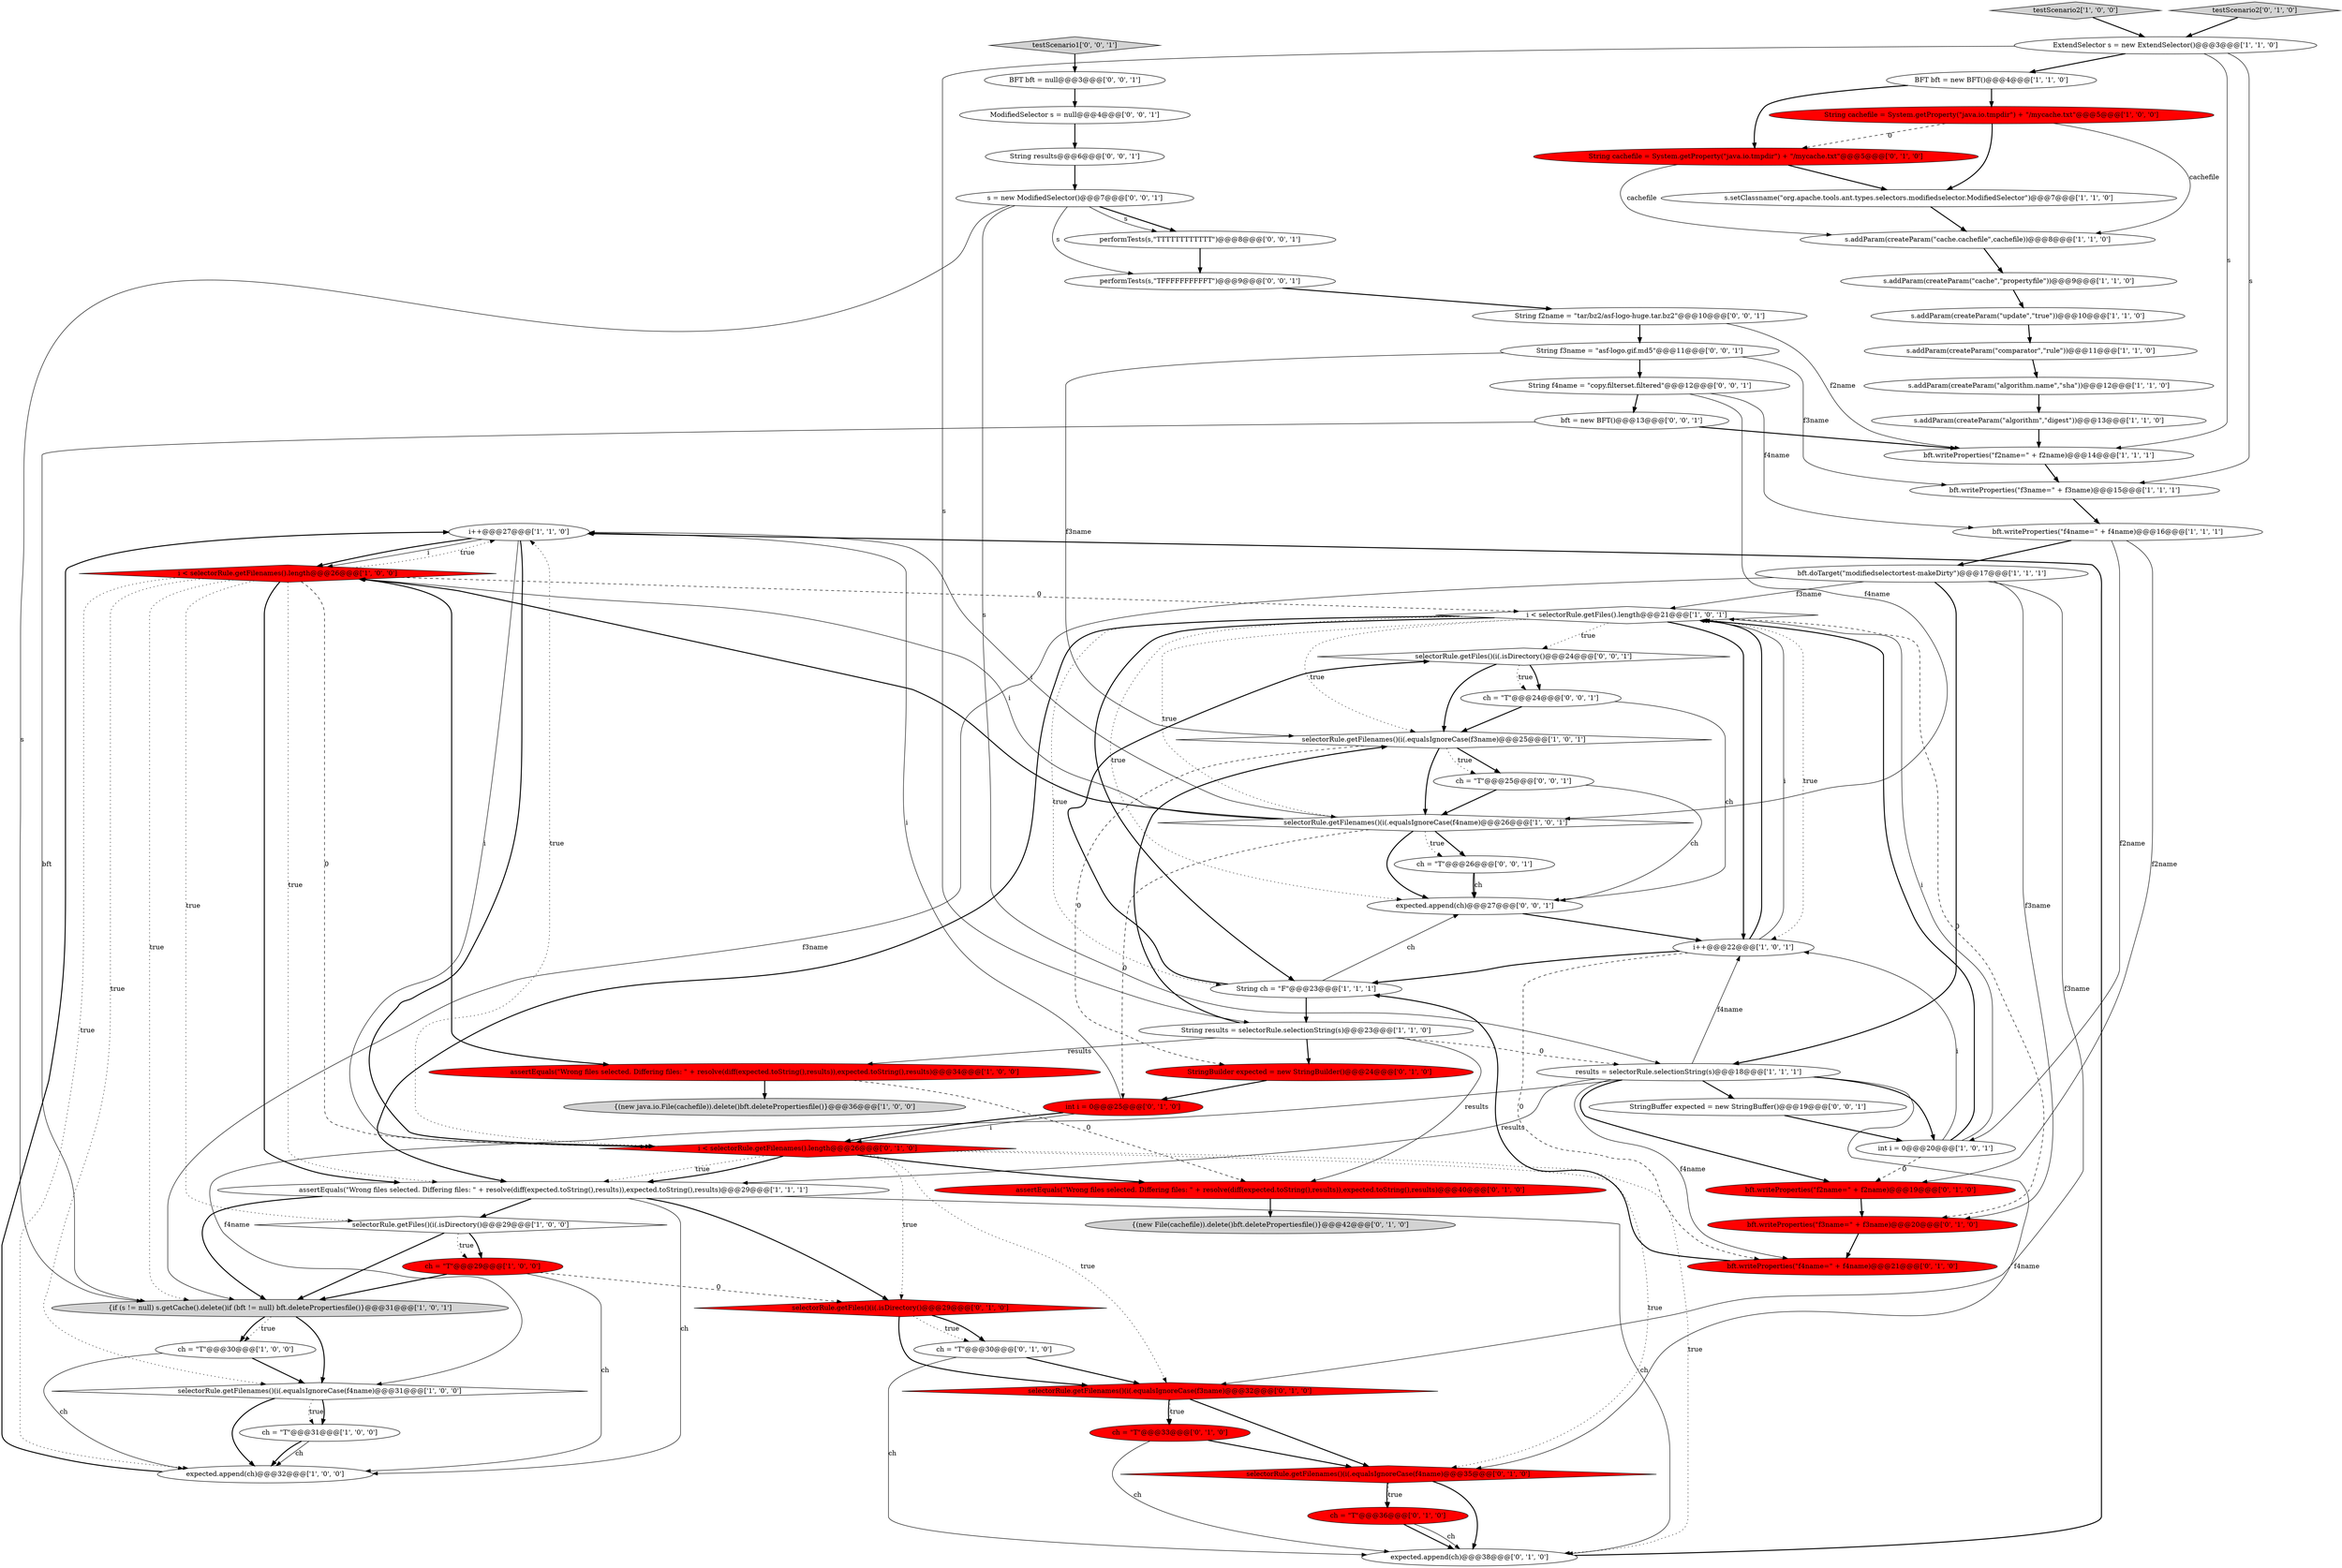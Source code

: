 digraph {
22 [style = filled, label = "i++@@@27@@@['1', '1', '0']", fillcolor = white, shape = ellipse image = "AAA0AAABBB1BBB"];
53 [style = filled, label = "ModifiedSelector s = null@@@4@@@['0', '0', '1']", fillcolor = white, shape = ellipse image = "AAA0AAABBB3BBB"];
25 [style = filled, label = "ch = \"T\"@@@31@@@['1', '0', '0']", fillcolor = white, shape = ellipse image = "AAA0AAABBB1BBB"];
7 [style = filled, label = "selectorRule.getFilenames()(i(.equalsIgnoreCase(f4name)@@@31@@@['1', '0', '0']", fillcolor = white, shape = diamond image = "AAA0AAABBB1BBB"];
47 [style = filled, label = "ch = \"T\"@@@30@@@['0', '1', '0']", fillcolor = white, shape = ellipse image = "AAA0AAABBB2BBB"];
38 [style = filled, label = "int i = 0@@@25@@@['0', '1', '0']", fillcolor = red, shape = ellipse image = "AAA1AAABBB2BBB"];
0 [style = filled, label = "i < selectorRule.getFiles().length@@@21@@@['1', '0', '1']", fillcolor = white, shape = diamond image = "AAA0AAABBB1BBB"];
43 [style = filled, label = "ch = \"T\"@@@33@@@['0', '1', '0']", fillcolor = red, shape = ellipse image = "AAA1AAABBB2BBB"];
1 [style = filled, label = "bft.doTarget(\"modifiedselectortest-makeDirty\")@@@17@@@['1', '1', '1']", fillcolor = white, shape = ellipse image = "AAA0AAABBB1BBB"];
3 [style = filled, label = "BFT bft = new BFT()@@@4@@@['1', '1', '0']", fillcolor = white, shape = ellipse image = "AAA0AAABBB1BBB"];
60 [style = filled, label = "s = new ModifiedSelector()@@@7@@@['0', '0', '1']", fillcolor = white, shape = ellipse image = "AAA0AAABBB3BBB"];
6 [style = filled, label = "i < selectorRule.getFilenames().length@@@26@@@['1', '0', '0']", fillcolor = red, shape = diamond image = "AAA1AAABBB1BBB"];
19 [style = filled, label = "int i = 0@@@20@@@['1', '0', '1']", fillcolor = white, shape = ellipse image = "AAA0AAABBB1BBB"];
13 [style = filled, label = "assertEquals(\"Wrong files selected. Differing files: \" + resolve(diff(expected.toString(),results)),expected.toString(),results)@@@29@@@['1', '1', '1']", fillcolor = white, shape = ellipse image = "AAA0AAABBB1BBB"];
27 [style = filled, label = "s.addParam(createParam(\"update\",\"true\"))@@@10@@@['1', '1', '0']", fillcolor = white, shape = ellipse image = "AAA0AAABBB1BBB"];
33 [style = filled, label = "ch = \"T\"@@@29@@@['1', '0', '0']", fillcolor = red, shape = ellipse image = "AAA1AAABBB1BBB"];
54 [style = filled, label = "bft = new BFT()@@@13@@@['0', '0', '1']", fillcolor = white, shape = ellipse image = "AAA0AAABBB3BBB"];
55 [style = filled, label = "performTests(s,\"TTTTTTTTTTTT\")@@@8@@@['0', '0', '1']", fillcolor = white, shape = ellipse image = "AAA0AAABBB3BBB"];
63 [style = filled, label = "String results@@@6@@@['0', '0', '1']", fillcolor = white, shape = ellipse image = "AAA0AAABBB3BBB"];
46 [style = filled, label = "selectorRule.getFiles()(i(.isDirectory()@@@29@@@['0', '1', '0']", fillcolor = red, shape = diamond image = "AAA1AAABBB2BBB"];
51 [style = filled, label = "expected.append(ch)@@@38@@@['0', '1', '0']", fillcolor = white, shape = ellipse image = "AAA0AAABBB2BBB"];
66 [style = filled, label = "selectorRule.getFiles()(i(.isDirectory()@@@24@@@['0', '0', '1']", fillcolor = white, shape = diamond image = "AAA0AAABBB3BBB"];
20 [style = filled, label = "expected.append(ch)@@@32@@@['1', '0', '0']", fillcolor = white, shape = ellipse image = "AAA0AAABBB1BBB"];
17 [style = filled, label = "s.addParam(createParam(\"algorithm\",\"digest\"))@@@13@@@['1', '1', '0']", fillcolor = white, shape = ellipse image = "AAA0AAABBB1BBB"];
23 [style = filled, label = "selectorRule.getFilenames()(i(.equalsIgnoreCase(f4name)@@@26@@@['1', '0', '1']", fillcolor = white, shape = diamond image = "AAA0AAABBB1BBB"];
41 [style = filled, label = "bft.writeProperties(\"f4name=\" + f4name)@@@21@@@['0', '1', '0']", fillcolor = red, shape = ellipse image = "AAA1AAABBB2BBB"];
59 [style = filled, label = "StringBuffer expected = new StringBuffer()@@@19@@@['0', '0', '1']", fillcolor = white, shape = ellipse image = "AAA0AAABBB3BBB"];
57 [style = filled, label = "ch = \"T\"@@@26@@@['0', '0', '1']", fillcolor = white, shape = ellipse image = "AAA0AAABBB3BBB"];
44 [style = filled, label = "String cachefile = System.getProperty(\"java.io.tmpdir\") + \"/mycache.txt\"@@@5@@@['0', '1', '0']", fillcolor = red, shape = ellipse image = "AAA1AAABBB2BBB"];
16 [style = filled, label = "i++@@@22@@@['1', '0', '1']", fillcolor = white, shape = ellipse image = "AAA0AAABBB1BBB"];
10 [style = filled, label = "results = selectorRule.selectionString(s)@@@18@@@['1', '1', '1']", fillcolor = white, shape = ellipse image = "AAA0AAABBB1BBB"];
49 [style = filled, label = "ch = \"T\"@@@36@@@['0', '1', '0']", fillcolor = red, shape = ellipse image = "AAA1AAABBB2BBB"];
68 [style = filled, label = "String f2name = \"tar/bz2/asf-logo-huge.tar.bz2\"@@@10@@@['0', '0', '1']", fillcolor = white, shape = ellipse image = "AAA0AAABBB3BBB"];
24 [style = filled, label = "String cachefile = System.getProperty(\"java.io.tmpdir\") + \"/mycache.txt\"@@@5@@@['1', '0', '0']", fillcolor = red, shape = ellipse image = "AAA1AAABBB1BBB"];
9 [style = filled, label = "s.addParam(createParam(\"algorithm.name\",\"sha\"))@@@12@@@['1', '1', '0']", fillcolor = white, shape = ellipse image = "AAA0AAABBB1BBB"];
48 [style = filled, label = "i < selectorRule.getFilenames().length@@@26@@@['0', '1', '0']", fillcolor = red, shape = diamond image = "AAA1AAABBB2BBB"];
14 [style = filled, label = "{(new java.io.File(cachefile)).delete()bft.deletePropertiesfile()}@@@36@@@['1', '0', '0']", fillcolor = lightgray, shape = ellipse image = "AAA0AAABBB1BBB"];
58 [style = filled, label = "String f3name = \"asf-logo.gif.md5\"@@@11@@@['0', '0', '1']", fillcolor = white, shape = ellipse image = "AAA0AAABBB3BBB"];
34 [style = filled, label = "String ch = \"F\"@@@23@@@['1', '1', '1']", fillcolor = white, shape = ellipse image = "AAA0AAABBB1BBB"];
21 [style = filled, label = "{if (s != null) s.getCache().delete()if (bft != null) bft.deletePropertiesfile()}@@@31@@@['1', '0', '1']", fillcolor = lightgray, shape = ellipse image = "AAA0AAABBB1BBB"];
62 [style = filled, label = "BFT bft = null@@@3@@@['0', '0', '1']", fillcolor = white, shape = ellipse image = "AAA0AAABBB3BBB"];
30 [style = filled, label = "selectorRule.getFilenames()(i(.equalsIgnoreCase(f3name)@@@25@@@['1', '0', '1']", fillcolor = white, shape = diamond image = "AAA0AAABBB1BBB"];
2 [style = filled, label = "s.addParam(createParam(\"cache.cachefile\",cachefile))@@@8@@@['1', '1', '0']", fillcolor = white, shape = ellipse image = "AAA0AAABBB1BBB"];
67 [style = filled, label = "String f4name = \"copy.filterset.filtered\"@@@12@@@['0', '0', '1']", fillcolor = white, shape = ellipse image = "AAA0AAABBB3BBB"];
64 [style = filled, label = "expected.append(ch)@@@27@@@['0', '0', '1']", fillcolor = white, shape = ellipse image = "AAA0AAABBB3BBB"];
8 [style = filled, label = "testScenario2['1', '0', '0']", fillcolor = lightgray, shape = diamond image = "AAA0AAABBB1BBB"];
5 [style = filled, label = "bft.writeProperties(\"f4name=\" + f4name)@@@16@@@['1', '1', '1']", fillcolor = white, shape = ellipse image = "AAA0AAABBB1BBB"];
4 [style = filled, label = "bft.writeProperties(\"f3name=\" + f3name)@@@15@@@['1', '1', '1']", fillcolor = white, shape = ellipse image = "AAA0AAABBB1BBB"];
26 [style = filled, label = "bft.writeProperties(\"f2name=\" + f2name)@@@14@@@['1', '1', '1']", fillcolor = white, shape = ellipse image = "AAA0AAABBB1BBB"];
42 [style = filled, label = "StringBuilder expected = new StringBuilder()@@@24@@@['0', '1', '0']", fillcolor = red, shape = ellipse image = "AAA1AAABBB2BBB"];
52 [style = filled, label = "ch = \"T\"@@@25@@@['0', '0', '1']", fillcolor = white, shape = ellipse image = "AAA0AAABBB3BBB"];
61 [style = filled, label = "testScenario1['0', '0', '1']", fillcolor = lightgray, shape = diamond image = "AAA0AAABBB3BBB"];
15 [style = filled, label = "ExtendSelector s = new ExtendSelector()@@@3@@@['1', '1', '0']", fillcolor = white, shape = ellipse image = "AAA0AAABBB1BBB"];
65 [style = filled, label = "ch = \"T\"@@@24@@@['0', '0', '1']", fillcolor = white, shape = ellipse image = "AAA0AAABBB3BBB"];
12 [style = filled, label = "String results = selectorRule.selectionString(s)@@@23@@@['1', '1', '0']", fillcolor = white, shape = ellipse image = "AAA0AAABBB1BBB"];
11 [style = filled, label = "ch = \"T\"@@@30@@@['1', '0', '0']", fillcolor = white, shape = ellipse image = "AAA0AAABBB1BBB"];
29 [style = filled, label = "s.addParam(createParam(\"cache\",\"propertyfile\"))@@@9@@@['1', '1', '0']", fillcolor = white, shape = ellipse image = "AAA0AAABBB1BBB"];
32 [style = filled, label = "selectorRule.getFiles()(i(.isDirectory()@@@29@@@['1', '0', '0']", fillcolor = white, shape = diamond image = "AAA0AAABBB1BBB"];
35 [style = filled, label = "bft.writeProperties(\"f3name=\" + f3name)@@@20@@@['0', '1', '0']", fillcolor = red, shape = ellipse image = "AAA1AAABBB2BBB"];
36 [style = filled, label = "selectorRule.getFilenames()(i(.equalsIgnoreCase(f4name)@@@35@@@['0', '1', '0']", fillcolor = red, shape = diamond image = "AAA1AAABBB2BBB"];
37 [style = filled, label = "testScenario2['0', '1', '0']", fillcolor = lightgray, shape = diamond image = "AAA0AAABBB2BBB"];
39 [style = filled, label = "selectorRule.getFilenames()(i(.equalsIgnoreCase(f3name)@@@32@@@['0', '1', '0']", fillcolor = red, shape = diamond image = "AAA1AAABBB2BBB"];
18 [style = filled, label = "s.setClassname(\"org.apache.tools.ant.types.selectors.modifiedselector.ModifiedSelector\")@@@7@@@['1', '1', '0']", fillcolor = white, shape = ellipse image = "AAA0AAABBB1BBB"];
45 [style = filled, label = "bft.writeProperties(\"f2name=\" + f2name)@@@19@@@['0', '1', '0']", fillcolor = red, shape = ellipse image = "AAA1AAABBB2BBB"];
31 [style = filled, label = "s.addParam(createParam(\"comparator\",\"rule\"))@@@11@@@['1', '1', '0']", fillcolor = white, shape = ellipse image = "AAA0AAABBB1BBB"];
56 [style = filled, label = "performTests(s,\"TFFFFFFFFFFT\")@@@9@@@['0', '0', '1']", fillcolor = white, shape = ellipse image = "AAA0AAABBB3BBB"];
40 [style = filled, label = "{(new File(cachefile)).delete()bft.deletePropertiesfile()}@@@42@@@['0', '1', '0']", fillcolor = lightgray, shape = ellipse image = "AAA0AAABBB2BBB"];
28 [style = filled, label = "assertEquals(\"Wrong files selected. Differing files: \" + resolve(diff(expected.toString(),results)),expected.toString(),results)@@@34@@@['1', '0', '0']", fillcolor = red, shape = ellipse image = "AAA1AAABBB1BBB"];
50 [style = filled, label = "assertEquals(\"Wrong files selected. Differing files: \" + resolve(diff(expected.toString(),results)),expected.toString(),results)@@@40@@@['0', '1', '0']", fillcolor = red, shape = ellipse image = "AAA1AAABBB2BBB"];
23->38 [style = dashed, label="0"];
16->0 [style = bold, label=""];
23->6 [style = solid, label="i"];
12->50 [style = solid, label="results"];
60->56 [style = solid, label="s"];
0->13 [style = bold, label=""];
21->11 [style = dotted, label="true"];
3->24 [style = bold, label=""];
31->9 [style = bold, label=""];
35->41 [style = bold, label=""];
30->52 [style = bold, label=""];
25->20 [style = solid, label="ch"];
10->19 [style = bold, label=""];
6->0 [style = dashed, label="0"];
10->16 [style = solid, label="f4name"];
53->63 [style = bold, label=""];
22->48 [style = solid, label="i"];
49->51 [style = bold, label=""];
23->22 [style = solid, label="i"];
6->32 [style = dotted, label="true"];
10->7 [style = solid, label="f4name"];
37->15 [style = bold, label=""];
12->42 [style = bold, label=""];
0->64 [style = dotted, label="true"];
64->16 [style = bold, label=""];
49->51 [style = solid, label="ch"];
1->39 [style = solid, label="f3name"];
28->14 [style = bold, label=""];
23->57 [style = bold, label=""];
19->16 [style = solid, label="i"];
15->26 [style = solid, label="s"];
62->53 [style = bold, label=""];
48->39 [style = dotted, label="true"];
0->34 [style = dotted, label="true"];
28->50 [style = dashed, label="0"];
44->2 [style = solid, label="cachefile"];
1->0 [style = solid, label="f3name"];
13->46 [style = bold, label=""];
44->18 [style = bold, label=""];
45->35 [style = bold, label=""];
54->26 [style = bold, label=""];
23->57 [style = dotted, label="true"];
52->23 [style = bold, label=""];
13->32 [style = bold, label=""];
13->20 [style = solid, label="ch"];
48->13 [style = dotted, label="true"];
10->59 [style = bold, label=""];
60->10 [style = solid, label="s"];
6->13 [style = dotted, label="true"];
52->64 [style = solid, label="ch"];
16->34 [style = bold, label=""];
27->31 [style = bold, label=""];
48->50 [style = bold, label=""];
9->17 [style = bold, label=""];
0->66 [style = dotted, label="true"];
13->51 [style = solid, label="ch"];
47->39 [style = bold, label=""];
46->39 [style = bold, label=""];
19->45 [style = dashed, label="0"];
39->43 [style = dotted, label="true"];
24->18 [style = bold, label=""];
26->4 [style = bold, label=""];
67->23 [style = solid, label="f4name"];
48->36 [style = dotted, label="true"];
60->21 [style = solid, label="s"];
48->46 [style = dotted, label="true"];
6->20 [style = dotted, label="true"];
60->55 [style = bold, label=""];
0->34 [style = bold, label=""];
29->27 [style = bold, label=""];
5->1 [style = bold, label=""];
16->41 [style = dashed, label="0"];
21->11 [style = bold, label=""];
36->49 [style = bold, label=""];
10->45 [style = bold, label=""];
38->22 [style = solid, label="i"];
15->12 [style = solid, label="s"];
6->7 [style = dotted, label="true"];
21->7 [style = bold, label=""];
23->64 [style = bold, label=""];
66->30 [style = bold, label=""];
43->51 [style = solid, label="ch"];
58->67 [style = bold, label=""];
48->13 [style = bold, label=""];
0->35 [style = dashed, label="0"];
54->21 [style = solid, label="bft"];
42->38 [style = bold, label=""];
22->6 [style = bold, label=""];
16->0 [style = solid, label="i"];
56->68 [style = bold, label=""];
66->65 [style = bold, label=""];
0->16 [style = bold, label=""];
65->30 [style = bold, label=""];
36->51 [style = bold, label=""];
8->15 [style = bold, label=""];
67->54 [style = bold, label=""];
22->48 [style = bold, label=""];
22->6 [style = solid, label="i"];
46->47 [style = dotted, label="true"];
43->36 [style = bold, label=""];
6->48 [style = dashed, label="0"];
15->4 [style = solid, label="s"];
24->44 [style = dashed, label="0"];
7->20 [style = bold, label=""];
6->22 [style = dotted, label="true"];
1->35 [style = solid, label="f3name"];
38->48 [style = bold, label=""];
15->3 [style = bold, label=""];
57->64 [style = solid, label="ch"];
0->30 [style = dotted, label="true"];
32->33 [style = bold, label=""];
32->33 [style = dotted, label="true"];
19->0 [style = bold, label=""];
58->30 [style = solid, label="f3name"];
36->49 [style = dotted, label="true"];
38->48 [style = solid, label="i"];
25->20 [style = bold, label=""];
3->44 [style = bold, label=""];
68->26 [style = solid, label="f2name"];
63->60 [style = bold, label=""];
30->42 [style = dashed, label="0"];
10->36 [style = solid, label="f4name"];
23->6 [style = bold, label=""];
6->13 [style = bold, label=""];
24->2 [style = solid, label="cachefile"];
0->23 [style = dotted, label="true"];
10->41 [style = solid, label="f4name"];
0->16 [style = dotted, label="true"];
6->21 [style = dotted, label="true"];
4->5 [style = bold, label=""];
41->34 [style = bold, label=""];
61->62 [style = bold, label=""];
30->52 [style = dotted, label="true"];
12->10 [style = dashed, label="0"];
10->13 [style = solid, label="results"];
34->66 [style = bold, label=""];
17->26 [style = bold, label=""];
32->21 [style = bold, label=""];
65->64 [style = solid, label="ch"];
57->64 [style = bold, label=""];
30->23 [style = bold, label=""];
39->43 [style = bold, label=""];
33->20 [style = solid, label="ch"];
48->51 [style = dotted, label="true"];
12->30 [style = bold, label=""];
47->51 [style = solid, label="ch"];
33->46 [style = dashed, label="0"];
18->2 [style = bold, label=""];
34->12 [style = bold, label=""];
46->47 [style = bold, label=""];
55->56 [style = bold, label=""];
5->19 [style = solid, label="f2name"];
58->4 [style = solid, label="f3name"];
20->22 [style = bold, label=""];
1->21 [style = solid, label="f3name"];
34->64 [style = solid, label="ch"];
11->20 [style = solid, label="ch"];
5->45 [style = solid, label="f2name"];
51->22 [style = bold, label=""];
12->28 [style = solid, label="results"];
50->40 [style = bold, label=""];
67->5 [style = solid, label="f4name"];
7->25 [style = dotted, label="true"];
7->25 [style = bold, label=""];
66->65 [style = dotted, label="true"];
60->55 [style = solid, label="s"];
48->22 [style = dotted, label="true"];
33->21 [style = bold, label=""];
2->29 [style = bold, label=""];
1->10 [style = bold, label=""];
13->21 [style = bold, label=""];
39->36 [style = bold, label=""];
19->0 [style = solid, label="i"];
11->7 [style = bold, label=""];
6->28 [style = bold, label=""];
68->58 [style = bold, label=""];
59->19 [style = bold, label=""];
}
